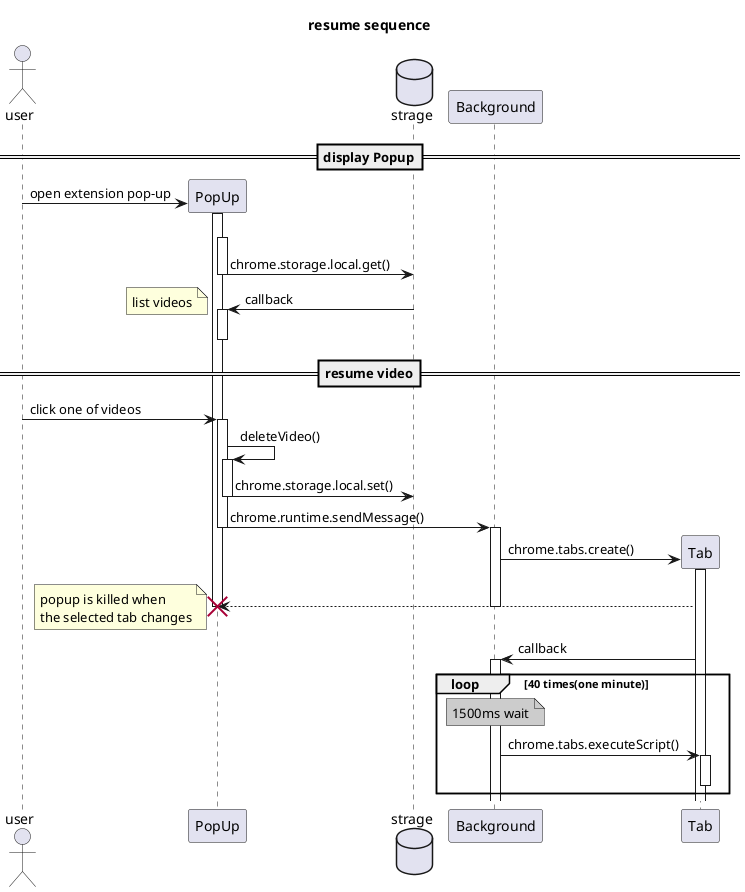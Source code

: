 @startuml
title resume sequence
actor user as u
database strage as s order 15
participant PopUp as p order 0
participant Tab as c order 35
participant Background as b order 25

==display Popup==
u -> p**: open extension pop-up
activate p
p -[#transparent]->p:
activate p
p -> s: chrome.storage.local.get()
deactivate p
p <- s: callback
note left: list videos
activate p
deactivate p


==resume video==
u -> p: click one of videos
activate p
p -> p: deleteVideo()
activate p
p -> s: chrome.storage.local.set()
deactivate p
p -> b: chrome.runtime.sendMessage()
deactivate p
activate b

b -> c**: chrome.tabs.create()
activate c
c --> p: 
note left
 popup is killed when 
 the selected tab changes
 end note
destroy p
deactivate b

b <- c: callback
activate b
loop 40 times(one minute)
    note over b #ccc: 1500ms wait
    
    b -> c: chrome.tabs.executeScript()
    activate c
    deactivate c
end

@enduml